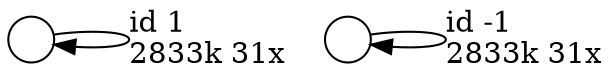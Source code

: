 digraph {
nodesep = 0.5;
node [shape = circle, label = "", height = 0.3];
"0" -> "0" [label = "id 1\l2833k 31x", color = "black"] ;
"1" -> "1" [label = "id -1\l2833k 31x", color = "black"] ;
}

